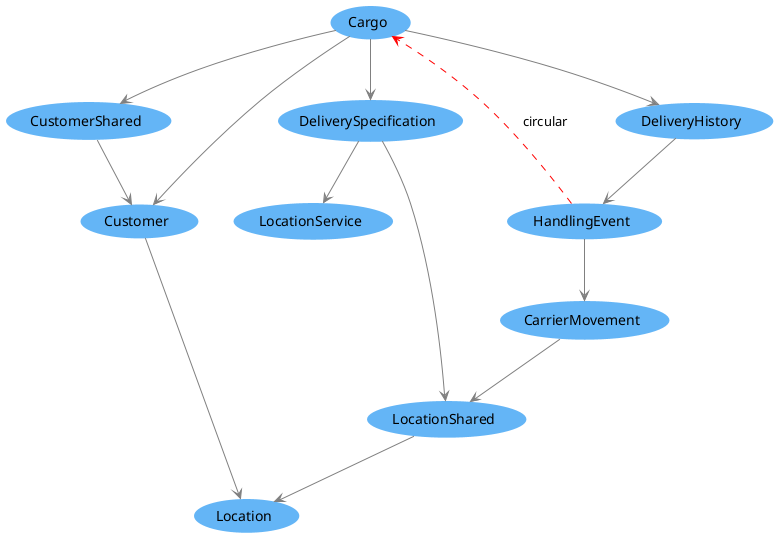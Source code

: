 @startuml
top to bottom direction 
skinparam Shadowing false
skinparam wrapWidth 200
skinparam usecase {
	BackgroundColor #64B5F6
	BorderColor #64B5F6
	ArrowColor Gray
}
'!@Relation
(Customer) --> (Location)
(Cargo) --> (DeliverySpecification)
(CustomerShared) --> (Customer)
(DeliveryHistory) --> (HandlingEvent)
(DeliverySpecification) --> (LocationService)
(CarrierMovement) --> (LocationShared)
(DeliverySpecification) -->(LocationShared)
(Cargo) -->(Customer)
(HandlingEvent) .[#red].> (Cargo):circular
(HandlingEvent) --> (CarrierMovement)
(Cargo) --> (CustomerShared)
(Cargo) --> (DeliveryHistory)
(LocationShared) --> (Location)

@enduml